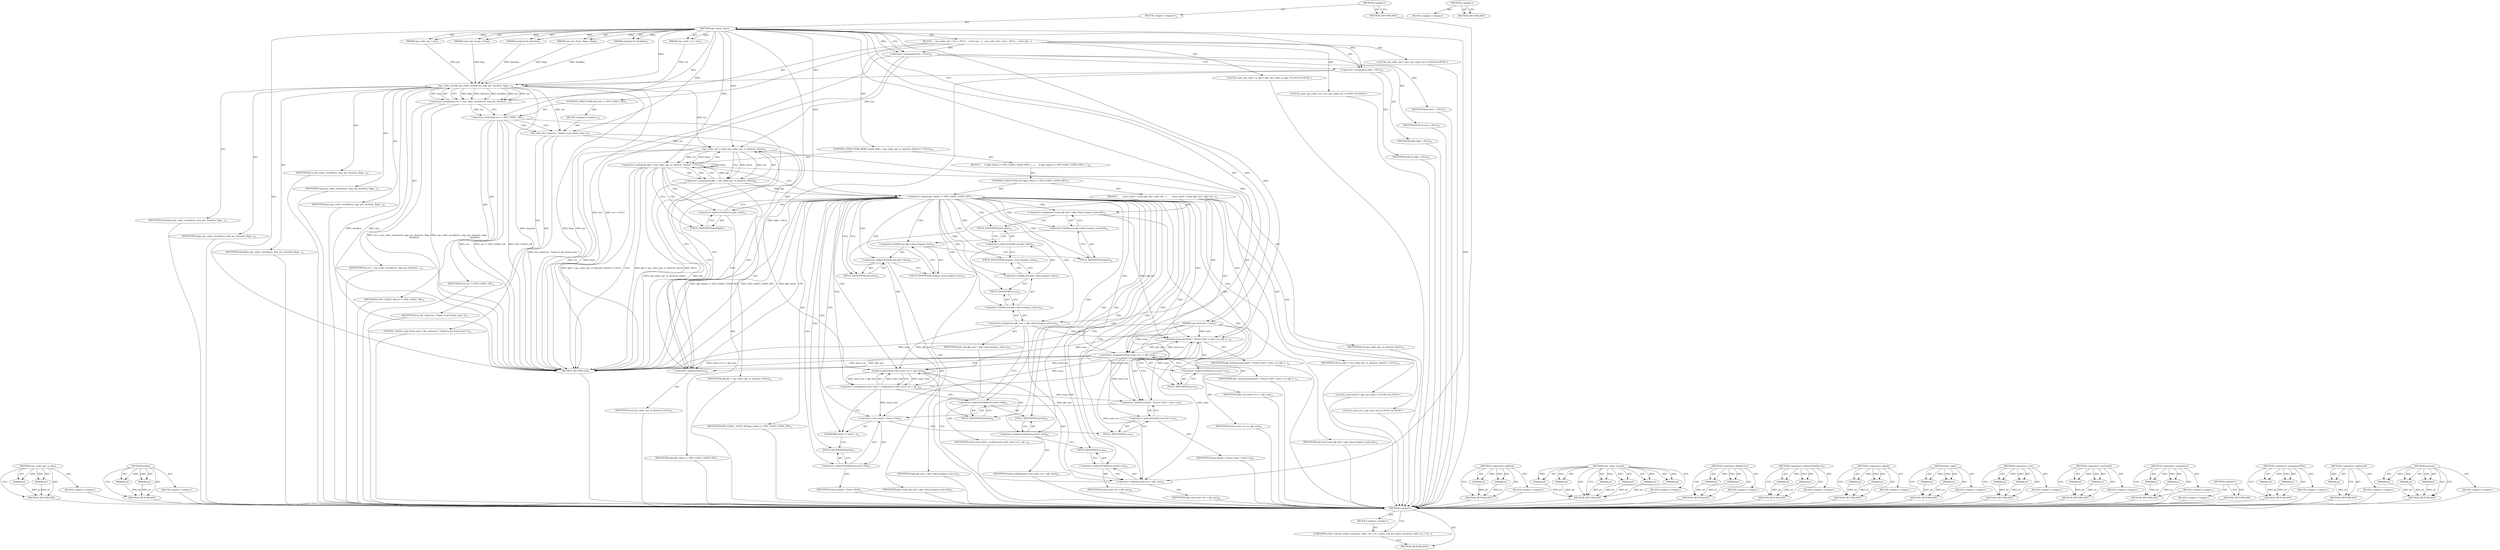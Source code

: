 digraph "&lt;global&gt;" {
vulnerable_173 [label=<(METHOD,vpx_codec_get_cx_data)>];
vulnerable_174 [label=<(PARAM,p1)>];
vulnerable_175 [label=<(PARAM,p2)>];
vulnerable_176 [label=<(BLOCK,&lt;empty&gt;,&lt;empty&gt;)>];
vulnerable_177 [label=<(METHOD_RETURN,ANY)>];
vulnerable_197 [label=<(METHOD,realloc)>];
vulnerable_198 [label=<(PARAM,p1)>];
vulnerable_199 [label=<(PARAM,p2)>];
vulnerable_200 [label=<(BLOCK,&lt;empty&gt;,&lt;empty&gt;)>];
vulnerable_201 [label=<(METHOD_RETURN,ANY)>];
vulnerable_6 [label=<(METHOD,&lt;global&gt;)<SUB>1</SUB>>];
vulnerable_7 [label=<(BLOCK,&lt;empty&gt;,&lt;empty&gt;)<SUB>1</SUB>>];
vulnerable_8 [label=<(METHOD,get_frame_stats)<SUB>1</SUB>>];
vulnerable_9 [label=<(PARAM,vpx_codec_ctx_t *ctx)<SUB>1</SUB>>];
vulnerable_10 [label=<(PARAM,const vpx_image_t *img)<SUB>2</SUB>>];
vulnerable_11 [label=<(PARAM,vpx_codec_pts_t pts)<SUB>3</SUB>>];
vulnerable_12 [label=<(PARAM,unsigned int duration)<SUB>4</SUB>>];
vulnerable_13 [label=<(PARAM,vpx_enc_frame_flags_t flags)<SUB>5</SUB>>];
vulnerable_14 [label=<(PARAM,unsigned int deadline)<SUB>6</SUB>>];
vulnerable_15 [label=<(PARAM,vpx_fixed_buf_t *stats)<SUB>7</SUB>>];
vulnerable_16 [label=<(BLOCK,{
   vpx_codec_iter_t iter = NULL;
   const vpx...,{
   vpx_codec_iter_t iter = NULL;
   const vpx...)<SUB>7</SUB>>];
vulnerable_17 [label="<(LOCAL,vpx_codec_iter_t iter: vpx_codec_iter_t)<SUB>8</SUB>>"];
vulnerable_18 [label=<(&lt;operator&gt;.assignment,iter = NULL)<SUB>8</SUB>>];
vulnerable_19 [label=<(IDENTIFIER,iter,iter = NULL)<SUB>8</SUB>>];
vulnerable_20 [label=<(IDENTIFIER,NULL,iter = NULL)<SUB>8</SUB>>];
vulnerable_21 [label="<(LOCAL,const vpx_codec_cx_pkt_t* pkt: vpx_codec_cx_pkt_t*)<SUB>9</SUB>>"];
vulnerable_22 [label=<(&lt;operator&gt;.assignment,*pkt = NULL)<SUB>9</SUB>>];
vulnerable_23 [label=<(IDENTIFIER,pkt,*pkt = NULL)<SUB>9</SUB>>];
vulnerable_24 [label=<(IDENTIFIER,NULL,*pkt = NULL)<SUB>9</SUB>>];
vulnerable_25 [label="<(LOCAL,const vpx_codec_err_t res: vpx_codec_err_t)<SUB>10</SUB>>"];
vulnerable_26 [label=<(&lt;operator&gt;.assignment,res = vpx_codec_encode(ctx, img, pts, duration,...)<SUB>10</SUB>>];
vulnerable_27 [label=<(IDENTIFIER,res,res = vpx_codec_encode(ctx, img, pts, duration,...)<SUB>10</SUB>>];
vulnerable_28 [label=<(vpx_codec_encode,vpx_codec_encode(ctx, img, pts, duration, flags...)<SUB>10</SUB>>];
vulnerable_29 [label=<(IDENTIFIER,ctx,vpx_codec_encode(ctx, img, pts, duration, flags...)<SUB>10</SUB>>];
vulnerable_30 [label=<(IDENTIFIER,img,vpx_codec_encode(ctx, img, pts, duration, flags...)<SUB>10</SUB>>];
vulnerable_31 [label=<(IDENTIFIER,pts,vpx_codec_encode(ctx, img, pts, duration, flags...)<SUB>10</SUB>>];
vulnerable_32 [label=<(IDENTIFIER,duration,vpx_codec_encode(ctx, img, pts, duration, flags...)<SUB>10</SUB>>];
vulnerable_33 [label=<(IDENTIFIER,flags,vpx_codec_encode(ctx, img, pts, duration, flags...)<SUB>10</SUB>>];
vulnerable_34 [label=<(IDENTIFIER,deadline,vpx_codec_encode(ctx, img, pts, duration, flags...)<SUB>11</SUB>>];
vulnerable_35 [label=<(CONTROL_STRUCTURE,IF,if (res != VPX_CODEC_OK))<SUB>12</SUB>>];
vulnerable_36 [label=<(&lt;operator&gt;.notEquals,res != VPX_CODEC_OK)<SUB>12</SUB>>];
vulnerable_37 [label=<(IDENTIFIER,res,res != VPX_CODEC_OK)<SUB>12</SUB>>];
vulnerable_38 [label=<(IDENTIFIER,VPX_CODEC_OK,res != VPX_CODEC_OK)<SUB>12</SUB>>];
vulnerable_39 [label=<(BLOCK,&lt;empty&gt;,&lt;empty&gt;)<SUB>14</SUB>>];
vulnerable_40 [label=<(die_codec,die_codec(ctx, &quot;Failed to get frame stats.&quot;))<SUB>14</SUB>>];
vulnerable_41 [label=<(IDENTIFIER,ctx,die_codec(ctx, &quot;Failed to get frame stats.&quot;))<SUB>14</SUB>>];
vulnerable_42 [label=<(LITERAL,&quot;Failed to get frame stats.&quot;,die_codec(ctx, &quot;Failed to get frame stats.&quot;))<SUB>14</SUB>>];
vulnerable_43 [label=<(CONTROL_STRUCTURE,WHILE,while ((pkt = vpx_codec_get_cx_data(ctx, &amp;iter)) != NULL))<SUB>16</SUB>>];
vulnerable_44 [label=<(&lt;operator&gt;.notEquals,(pkt = vpx_codec_get_cx_data(ctx, &amp;iter)) != NULL)<SUB>16</SUB>>];
vulnerable_45 [label=<(&lt;operator&gt;.assignment,pkt = vpx_codec_get_cx_data(ctx, &amp;iter))<SUB>16</SUB>>];
vulnerable_46 [label=<(IDENTIFIER,pkt,pkt = vpx_codec_get_cx_data(ctx, &amp;iter))<SUB>16</SUB>>];
vulnerable_47 [label=<(vpx_codec_get_cx_data,vpx_codec_get_cx_data(ctx, &amp;iter))<SUB>16</SUB>>];
vulnerable_48 [label=<(IDENTIFIER,ctx,vpx_codec_get_cx_data(ctx, &amp;iter))<SUB>16</SUB>>];
vulnerable_49 [label=<(&lt;operator&gt;.addressOf,&amp;iter)<SUB>16</SUB>>];
vulnerable_50 [label=<(IDENTIFIER,iter,vpx_codec_get_cx_data(ctx, &amp;iter))<SUB>16</SUB>>];
vulnerable_51 [label=<(IDENTIFIER,NULL,(pkt = vpx_codec_get_cx_data(ctx, &amp;iter)) != NULL)<SUB>16</SUB>>];
vulnerable_52 [label=<(BLOCK,{
     if (pkt-&gt;kind == VPX_CODEC_STATS_PKT) {
...,{
     if (pkt-&gt;kind == VPX_CODEC_STATS_PKT) {
...)<SUB>16</SUB>>];
vulnerable_53 [label=<(CONTROL_STRUCTURE,IF,if (pkt-&gt;kind == VPX_CODEC_STATS_PKT))<SUB>17</SUB>>];
vulnerable_54 [label=<(&lt;operator&gt;.equals,pkt-&gt;kind == VPX_CODEC_STATS_PKT)<SUB>17</SUB>>];
vulnerable_55 [label=<(&lt;operator&gt;.indirectFieldAccess,pkt-&gt;kind)<SUB>17</SUB>>];
vulnerable_56 [label=<(IDENTIFIER,pkt,pkt-&gt;kind == VPX_CODEC_STATS_PKT)<SUB>17</SUB>>];
vulnerable_57 [label=<(FIELD_IDENTIFIER,kind,kind)<SUB>17</SUB>>];
vulnerable_58 [label=<(IDENTIFIER,VPX_CODEC_STATS_PKT,pkt-&gt;kind == VPX_CODEC_STATS_PKT)<SUB>17</SUB>>];
vulnerable_59 [label=<(BLOCK,{
       const uint8_t *const pkt_buf = pkt-&gt;da...,{
       const uint8_t *const pkt_buf = pkt-&gt;da...)<SUB>17</SUB>>];
vulnerable_60 [label="<(LOCAL,const uint8_t* pkt_buf: uint8_t*)<SUB>18</SUB>>"];
vulnerable_61 [label=<(&lt;operator&gt;.assignment,*const pkt_buf = pkt-&gt;data.twopass_stats.buf)<SUB>18</SUB>>];
vulnerable_62 [label=<(IDENTIFIER,pkt_buf,*const pkt_buf = pkt-&gt;data.twopass_stats.buf)<SUB>18</SUB>>];
vulnerable_63 [label=<(&lt;operator&gt;.fieldAccess,pkt-&gt;data.twopass_stats.buf)<SUB>18</SUB>>];
vulnerable_64 [label=<(&lt;operator&gt;.fieldAccess,pkt-&gt;data.twopass_stats)<SUB>18</SUB>>];
vulnerable_65 [label=<(&lt;operator&gt;.indirectFieldAccess,pkt-&gt;data)<SUB>18</SUB>>];
vulnerable_66 [label=<(IDENTIFIER,pkt,*const pkt_buf = pkt-&gt;data.twopass_stats.buf)<SUB>18</SUB>>];
vulnerable_67 [label=<(FIELD_IDENTIFIER,data,data)<SUB>18</SUB>>];
vulnerable_68 [label=<(FIELD_IDENTIFIER,twopass_stats,twopass_stats)<SUB>18</SUB>>];
vulnerable_69 [label=<(FIELD_IDENTIFIER,buf,buf)<SUB>18</SUB>>];
vulnerable_70 [label="<(LOCAL,const size_t pkt_size: size_t)<SUB>19</SUB>>"];
vulnerable_71 [label=<(&lt;operator&gt;.assignment,pkt_size = pkt-&gt;data.twopass_stats.sz)<SUB>19</SUB>>];
vulnerable_72 [label=<(IDENTIFIER,pkt_size,pkt_size = pkt-&gt;data.twopass_stats.sz)<SUB>19</SUB>>];
vulnerable_73 [label=<(&lt;operator&gt;.fieldAccess,pkt-&gt;data.twopass_stats.sz)<SUB>19</SUB>>];
vulnerable_74 [label=<(&lt;operator&gt;.fieldAccess,pkt-&gt;data.twopass_stats)<SUB>19</SUB>>];
vulnerable_75 [label=<(&lt;operator&gt;.indirectFieldAccess,pkt-&gt;data)<SUB>19</SUB>>];
vulnerable_76 [label=<(IDENTIFIER,pkt,pkt_size = pkt-&gt;data.twopass_stats.sz)<SUB>19</SUB>>];
vulnerable_77 [label=<(FIELD_IDENTIFIER,data,data)<SUB>19</SUB>>];
vulnerable_78 [label=<(FIELD_IDENTIFIER,twopass_stats,twopass_stats)<SUB>19</SUB>>];
vulnerable_79 [label=<(FIELD_IDENTIFIER,sz,sz)<SUB>19</SUB>>];
vulnerable_80 [label=<(&lt;operator&gt;.assignment,stats-&gt;buf = realloc(stats-&gt;buf, stats-&gt;sz + pk...)<SUB>20</SUB>>];
vulnerable_81 [label=<(&lt;operator&gt;.indirectFieldAccess,stats-&gt;buf)<SUB>20</SUB>>];
vulnerable_82 [label=<(IDENTIFIER,stats,stats-&gt;buf = realloc(stats-&gt;buf, stats-&gt;sz + pk...)<SUB>20</SUB>>];
vulnerable_83 [label=<(FIELD_IDENTIFIER,buf,buf)<SUB>20</SUB>>];
vulnerable_84 [label=<(realloc,realloc(stats-&gt;buf, stats-&gt;sz + pkt_size))<SUB>20</SUB>>];
vulnerable_85 [label=<(&lt;operator&gt;.indirectFieldAccess,stats-&gt;buf)<SUB>20</SUB>>];
vulnerable_86 [label=<(IDENTIFIER,stats,realloc(stats-&gt;buf, stats-&gt;sz + pkt_size))<SUB>20</SUB>>];
vulnerable_87 [label=<(FIELD_IDENTIFIER,buf,buf)<SUB>20</SUB>>];
vulnerable_88 [label=<(&lt;operator&gt;.addition,stats-&gt;sz + pkt_size)<SUB>20</SUB>>];
vulnerable_89 [label=<(&lt;operator&gt;.indirectFieldAccess,stats-&gt;sz)<SUB>20</SUB>>];
vulnerable_90 [label=<(IDENTIFIER,stats,stats-&gt;sz + pkt_size)<SUB>20</SUB>>];
vulnerable_91 [label=<(FIELD_IDENTIFIER,sz,sz)<SUB>20</SUB>>];
vulnerable_92 [label=<(IDENTIFIER,pkt_size,stats-&gt;sz + pkt_size)<SUB>20</SUB>>];
vulnerable_93 [label=<(memcpy,memcpy((uint8_t *)stats-&gt;buf + stats-&gt;sz, pkt_b...)<SUB>21</SUB>>];
vulnerable_94 [label=<(&lt;operator&gt;.addition,(uint8_t *)stats-&gt;buf + stats-&gt;sz)<SUB>21</SUB>>];
vulnerable_95 [label=<(&lt;operator&gt;.cast,(uint8_t *)stats-&gt;buf)<SUB>21</SUB>>];
vulnerable_96 [label=<(UNKNOWN,uint8_t *,uint8_t *)<SUB>21</SUB>>];
vulnerable_97 [label=<(&lt;operator&gt;.indirectFieldAccess,stats-&gt;buf)<SUB>21</SUB>>];
vulnerable_98 [label=<(IDENTIFIER,stats,(uint8_t *)stats-&gt;buf)<SUB>21</SUB>>];
vulnerable_99 [label=<(FIELD_IDENTIFIER,buf,buf)<SUB>21</SUB>>];
vulnerable_100 [label=<(&lt;operator&gt;.indirectFieldAccess,stats-&gt;sz)<SUB>21</SUB>>];
vulnerable_101 [label=<(IDENTIFIER,stats,(uint8_t *)stats-&gt;buf + stats-&gt;sz)<SUB>21</SUB>>];
vulnerable_102 [label=<(FIELD_IDENTIFIER,sz,sz)<SUB>21</SUB>>];
vulnerable_103 [label=<(IDENTIFIER,pkt_buf,memcpy((uint8_t *)stats-&gt;buf + stats-&gt;sz, pkt_b...)<SUB>21</SUB>>];
vulnerable_104 [label=<(IDENTIFIER,pkt_size,memcpy((uint8_t *)stats-&gt;buf + stats-&gt;sz, pkt_b...)<SUB>21</SUB>>];
vulnerable_105 [label=<(&lt;operator&gt;.assignmentPlus,stats-&gt;sz += pkt_size)<SUB>23</SUB>>];
vulnerable_106 [label=<(&lt;operator&gt;.indirectFieldAccess,stats-&gt;sz)<SUB>23</SUB>>];
vulnerable_107 [label=<(IDENTIFIER,stats,stats-&gt;sz += pkt_size)<SUB>23</SUB>>];
vulnerable_108 [label=<(FIELD_IDENTIFIER,sz,sz)<SUB>23</SUB>>];
vulnerable_109 [label=<(IDENTIFIER,pkt_size,stats-&gt;sz += pkt_size)<SUB>23</SUB>>];
vulnerable_110 [label=<(METHOD_RETURN,void)<SUB>1</SUB>>];
vulnerable_112 [label=<(METHOD_RETURN,ANY)<SUB>1</SUB>>];
vulnerable_202 [label=<(METHOD,&lt;operator&gt;.addition)>];
vulnerable_203 [label=<(PARAM,p1)>];
vulnerable_204 [label=<(PARAM,p2)>];
vulnerable_205 [label=<(BLOCK,&lt;empty&gt;,&lt;empty&gt;)>];
vulnerable_206 [label=<(METHOD_RETURN,ANY)>];
vulnerable_154 [label=<(METHOD,vpx_codec_encode)>];
vulnerable_155 [label=<(PARAM,p1)>];
vulnerable_156 [label=<(PARAM,p2)>];
vulnerable_157 [label=<(PARAM,p3)>];
vulnerable_158 [label=<(PARAM,p4)>];
vulnerable_159 [label=<(PARAM,p5)>];
vulnerable_160 [label=<(PARAM,p6)>];
vulnerable_161 [label=<(BLOCK,&lt;empty&gt;,&lt;empty&gt;)>];
vulnerable_162 [label=<(METHOD_RETURN,ANY)>];
vulnerable_192 [label=<(METHOD,&lt;operator&gt;.fieldAccess)>];
vulnerable_193 [label=<(PARAM,p1)>];
vulnerable_194 [label=<(PARAM,p2)>];
vulnerable_195 [label=<(BLOCK,&lt;empty&gt;,&lt;empty&gt;)>];
vulnerable_196 [label=<(METHOD_RETURN,ANY)>];
vulnerable_187 [label=<(METHOD,&lt;operator&gt;.indirectFieldAccess)>];
vulnerable_188 [label=<(PARAM,p1)>];
vulnerable_189 [label=<(PARAM,p2)>];
vulnerable_190 [label=<(BLOCK,&lt;empty&gt;,&lt;empty&gt;)>];
vulnerable_191 [label=<(METHOD_RETURN,ANY)>];
vulnerable_182 [label=<(METHOD,&lt;operator&gt;.equals)>];
vulnerable_183 [label=<(PARAM,p1)>];
vulnerable_184 [label=<(PARAM,p2)>];
vulnerable_185 [label=<(BLOCK,&lt;empty&gt;,&lt;empty&gt;)>];
vulnerable_186 [label=<(METHOD_RETURN,ANY)>];
vulnerable_168 [label=<(METHOD,die_codec)>];
vulnerable_169 [label=<(PARAM,p1)>];
vulnerable_170 [label=<(PARAM,p2)>];
vulnerable_171 [label=<(BLOCK,&lt;empty&gt;,&lt;empty&gt;)>];
vulnerable_172 [label=<(METHOD_RETURN,ANY)>];
vulnerable_213 [label=<(METHOD,&lt;operator&gt;.cast)>];
vulnerable_214 [label=<(PARAM,p1)>];
vulnerable_215 [label=<(PARAM,p2)>];
vulnerable_216 [label=<(BLOCK,&lt;empty&gt;,&lt;empty&gt;)>];
vulnerable_217 [label=<(METHOD_RETURN,ANY)>];
vulnerable_163 [label=<(METHOD,&lt;operator&gt;.notEquals)>];
vulnerable_164 [label=<(PARAM,p1)>];
vulnerable_165 [label=<(PARAM,p2)>];
vulnerable_166 [label=<(BLOCK,&lt;empty&gt;,&lt;empty&gt;)>];
vulnerable_167 [label=<(METHOD_RETURN,ANY)>];
vulnerable_149 [label=<(METHOD,&lt;operator&gt;.assignment)>];
vulnerable_150 [label=<(PARAM,p1)>];
vulnerable_151 [label=<(PARAM,p2)>];
vulnerable_152 [label=<(BLOCK,&lt;empty&gt;,&lt;empty&gt;)>];
vulnerable_153 [label=<(METHOD_RETURN,ANY)>];
vulnerable_143 [label=<(METHOD,&lt;global&gt;)<SUB>1</SUB>>];
vulnerable_144 [label=<(BLOCK,&lt;empty&gt;,&lt;empty&gt;)>];
vulnerable_145 [label=<(METHOD_RETURN,ANY)>];
vulnerable_218 [label=<(METHOD,&lt;operator&gt;.assignmentPlus)>];
vulnerable_219 [label=<(PARAM,p1)>];
vulnerable_220 [label=<(PARAM,p2)>];
vulnerable_221 [label=<(BLOCK,&lt;empty&gt;,&lt;empty&gt;)>];
vulnerable_222 [label=<(METHOD_RETURN,ANY)>];
vulnerable_178 [label=<(METHOD,&lt;operator&gt;.addressOf)>];
vulnerable_179 [label=<(PARAM,p1)>];
vulnerable_180 [label=<(BLOCK,&lt;empty&gt;,&lt;empty&gt;)>];
vulnerable_181 [label=<(METHOD_RETURN,ANY)>];
vulnerable_207 [label=<(METHOD,memcpy)>];
vulnerable_208 [label=<(PARAM,p1)>];
vulnerable_209 [label=<(PARAM,p2)>];
vulnerable_210 [label=<(PARAM,p3)>];
vulnerable_211 [label=<(BLOCK,&lt;empty&gt;,&lt;empty&gt;)>];
vulnerable_212 [label=<(METHOD_RETURN,ANY)>];
fixed_6 [label=<(METHOD,&lt;global&gt;)<SUB>1</SUB>>];
fixed_7 [label=<(BLOCK,&lt;empty&gt;,&lt;empty&gt;)<SUB>1</SUB>>];
fixed_8 [label=<(UNKNOWN,static void get_frame_stats(vpx_codec_ctx_t *ct...,static void get_frame_stats(vpx_codec_ctx_t *ct...)<SUB>1</SUB>>];
fixed_9 [label=<(METHOD_RETURN,ANY)<SUB>1</SUB>>];
fixed_14 [label=<(METHOD,&lt;global&gt;)<SUB>1</SUB>>];
fixed_15 [label=<(BLOCK,&lt;empty&gt;,&lt;empty&gt;)>];
fixed_16 [label=<(METHOD_RETURN,ANY)>];
vulnerable_173 -> vulnerable_174  [key=0, label="AST: "];
vulnerable_173 -> vulnerable_174  [key=1, label="DDG: "];
vulnerable_173 -> vulnerable_176  [key=0, label="AST: "];
vulnerable_173 -> vulnerable_175  [key=0, label="AST: "];
vulnerable_173 -> vulnerable_175  [key=1, label="DDG: "];
vulnerable_173 -> vulnerable_177  [key=0, label="AST: "];
vulnerable_173 -> vulnerable_177  [key=1, label="CFG: "];
vulnerable_174 -> vulnerable_177  [key=0, label="DDG: p1"];
vulnerable_175 -> vulnerable_177  [key=0, label="DDG: p2"];
vulnerable_176 -> fixed_6  [key=0];
vulnerable_177 -> fixed_6  [key=0];
vulnerable_197 -> vulnerable_198  [key=0, label="AST: "];
vulnerable_197 -> vulnerable_198  [key=1, label="DDG: "];
vulnerable_197 -> vulnerable_200  [key=0, label="AST: "];
vulnerable_197 -> vulnerable_199  [key=0, label="AST: "];
vulnerable_197 -> vulnerable_199  [key=1, label="DDG: "];
vulnerable_197 -> vulnerable_201  [key=0, label="AST: "];
vulnerable_197 -> vulnerable_201  [key=1, label="CFG: "];
vulnerable_198 -> vulnerable_201  [key=0, label="DDG: p1"];
vulnerable_199 -> vulnerable_201  [key=0, label="DDG: p2"];
vulnerable_200 -> fixed_6  [key=0];
vulnerable_201 -> fixed_6  [key=0];
vulnerable_6 -> vulnerable_7  [key=0, label="AST: "];
vulnerable_6 -> vulnerable_112  [key=0, label="AST: "];
vulnerable_6 -> vulnerable_112  [key=1, label="CFG: "];
vulnerable_7 -> vulnerable_8  [key=0, label="AST: "];
vulnerable_8 -> vulnerable_9  [key=0, label="AST: "];
vulnerable_8 -> vulnerable_9  [key=1, label="DDG: "];
vulnerable_8 -> vulnerable_10  [key=0, label="AST: "];
vulnerable_8 -> vulnerable_10  [key=1, label="DDG: "];
vulnerable_8 -> vulnerable_11  [key=0, label="AST: "];
vulnerable_8 -> vulnerable_11  [key=1, label="DDG: "];
vulnerable_8 -> vulnerable_12  [key=0, label="AST: "];
vulnerable_8 -> vulnerable_12  [key=1, label="DDG: "];
vulnerable_8 -> vulnerable_13  [key=0, label="AST: "];
vulnerable_8 -> vulnerable_13  [key=1, label="DDG: "];
vulnerable_8 -> vulnerable_14  [key=0, label="AST: "];
vulnerable_8 -> vulnerable_14  [key=1, label="DDG: "];
vulnerable_8 -> vulnerable_15  [key=0, label="AST: "];
vulnerable_8 -> vulnerable_15  [key=1, label="DDG: "];
vulnerable_8 -> vulnerable_16  [key=0, label="AST: "];
vulnerable_8 -> vulnerable_110  [key=0, label="AST: "];
vulnerable_8 -> vulnerable_18  [key=0, label="CFG: "];
vulnerable_8 -> vulnerable_18  [key=1, label="DDG: "];
vulnerable_8 -> vulnerable_22  [key=0, label="DDG: "];
vulnerable_8 -> vulnerable_28  [key=0, label="DDG: "];
vulnerable_8 -> vulnerable_36  [key=0, label="DDG: "];
vulnerable_8 -> vulnerable_44  [key=0, label="DDG: "];
vulnerable_8 -> vulnerable_40  [key=0, label="DDG: "];
vulnerable_8 -> vulnerable_47  [key=0, label="DDG: "];
vulnerable_8 -> vulnerable_54  [key=0, label="DDG: "];
vulnerable_8 -> vulnerable_105  [key=0, label="DDG: "];
vulnerable_8 -> vulnerable_93  [key=0, label="DDG: "];
vulnerable_8 -> vulnerable_84  [key=0, label="DDG: "];
vulnerable_8 -> vulnerable_88  [key=0, label="DDG: "];
vulnerable_9 -> vulnerable_28  [key=0, label="DDG: ctx"];
vulnerable_10 -> vulnerable_28  [key=0, label="DDG: img"];
vulnerable_11 -> vulnerable_28  [key=0, label="DDG: pts"];
vulnerable_12 -> vulnerable_28  [key=0, label="DDG: duration"];
vulnerable_13 -> vulnerable_28  [key=0, label="DDG: flags"];
vulnerable_14 -> vulnerable_28  [key=0, label="DDG: deadline"];
vulnerable_15 -> vulnerable_110  [key=0, label="DDG: stats"];
vulnerable_15 -> vulnerable_93  [key=0, label="DDG: stats"];
vulnerable_15 -> vulnerable_105  [key=0, label="DDG: stats"];
vulnerable_15 -> vulnerable_84  [key=0, label="DDG: stats"];
vulnerable_15 -> vulnerable_94  [key=0, label="DDG: stats"];
vulnerable_15 -> vulnerable_88  [key=0, label="DDG: stats"];
vulnerable_15 -> vulnerable_95  [key=0, label="DDG: stats"];
vulnerable_16 -> vulnerable_17  [key=0, label="AST: "];
vulnerable_16 -> vulnerable_18  [key=0, label="AST: "];
vulnerable_16 -> vulnerable_21  [key=0, label="AST: "];
vulnerable_16 -> vulnerable_22  [key=0, label="AST: "];
vulnerable_16 -> vulnerable_25  [key=0, label="AST: "];
vulnerable_16 -> vulnerable_26  [key=0, label="AST: "];
vulnerable_16 -> vulnerable_35  [key=0, label="AST: "];
vulnerable_16 -> vulnerable_43  [key=0, label="AST: "];
vulnerable_17 -> fixed_6  [key=0];
vulnerable_18 -> vulnerable_19  [key=0, label="AST: "];
vulnerable_18 -> vulnerable_20  [key=0, label="AST: "];
vulnerable_18 -> vulnerable_22  [key=0, label="CFG: "];
vulnerable_18 -> vulnerable_110  [key=0, label="DDG: iter"];
vulnerable_18 -> vulnerable_110  [key=1, label="DDG: iter = NULL"];
vulnerable_18 -> vulnerable_47  [key=0, label="DDG: iter"];
vulnerable_19 -> fixed_6  [key=0];
vulnerable_20 -> fixed_6  [key=0];
vulnerable_21 -> fixed_6  [key=0];
vulnerable_22 -> vulnerable_23  [key=0, label="AST: "];
vulnerable_22 -> vulnerable_24  [key=0, label="AST: "];
vulnerable_22 -> vulnerable_28  [key=0, label="CFG: "];
vulnerable_22 -> vulnerable_110  [key=0, label="DDG: *pkt = NULL"];
vulnerable_23 -> fixed_6  [key=0];
vulnerable_24 -> fixed_6  [key=0];
vulnerable_25 -> fixed_6  [key=0];
vulnerable_26 -> vulnerable_27  [key=0, label="AST: "];
vulnerable_26 -> vulnerable_28  [key=0, label="AST: "];
vulnerable_26 -> vulnerable_36  [key=0, label="CFG: "];
vulnerable_26 -> vulnerable_36  [key=1, label="DDG: res"];
vulnerable_26 -> vulnerable_110  [key=0, label="DDG: vpx_codec_encode(ctx, img, pts, duration, flags,
                                               deadline)"];
vulnerable_26 -> vulnerable_110  [key=1, label="DDG: res = vpx_codec_encode(ctx, img, pts, duration, flags,
                                               deadline)"];
vulnerable_27 -> fixed_6  [key=0];
vulnerable_28 -> vulnerable_29  [key=0, label="AST: "];
vulnerable_28 -> vulnerable_30  [key=0, label="AST: "];
vulnerable_28 -> vulnerable_31  [key=0, label="AST: "];
vulnerable_28 -> vulnerable_32  [key=0, label="AST: "];
vulnerable_28 -> vulnerable_33  [key=0, label="AST: "];
vulnerable_28 -> vulnerable_34  [key=0, label="AST: "];
vulnerable_28 -> vulnerable_26  [key=0, label="CFG: "];
vulnerable_28 -> vulnerable_26  [key=1, label="DDG: flags"];
vulnerable_28 -> vulnerable_26  [key=2, label="DDG: duration"];
vulnerable_28 -> vulnerable_26  [key=3, label="DDG: deadline"];
vulnerable_28 -> vulnerable_26  [key=4, label="DDG: pts"];
vulnerable_28 -> vulnerable_26  [key=5, label="DDG: ctx"];
vulnerable_28 -> vulnerable_26  [key=6, label="DDG: img"];
vulnerable_28 -> vulnerable_110  [key=0, label="DDG: img"];
vulnerable_28 -> vulnerable_110  [key=1, label="DDG: pts"];
vulnerable_28 -> vulnerable_110  [key=2, label="DDG: duration"];
vulnerable_28 -> vulnerable_110  [key=3, label="DDG: flags"];
vulnerable_28 -> vulnerable_110  [key=4, label="DDG: deadline"];
vulnerable_28 -> vulnerable_40  [key=0, label="DDG: ctx"];
vulnerable_28 -> vulnerable_47  [key=0, label="DDG: ctx"];
vulnerable_29 -> fixed_6  [key=0];
vulnerable_30 -> fixed_6  [key=0];
vulnerable_31 -> fixed_6  [key=0];
vulnerable_32 -> fixed_6  [key=0];
vulnerable_33 -> fixed_6  [key=0];
vulnerable_34 -> fixed_6  [key=0];
vulnerable_35 -> vulnerable_36  [key=0, label="AST: "];
vulnerable_35 -> vulnerable_39  [key=0, label="AST: "];
vulnerable_36 -> vulnerable_37  [key=0, label="AST: "];
vulnerable_36 -> vulnerable_38  [key=0, label="AST: "];
vulnerable_36 -> vulnerable_40  [key=0, label="CFG: "];
vulnerable_36 -> vulnerable_40  [key=1, label="CDG: "];
vulnerable_36 -> vulnerable_49  [key=0, label="CFG: "];
vulnerable_36 -> vulnerable_110  [key=0, label="DDG: res"];
vulnerable_36 -> vulnerable_110  [key=1, label="DDG: res != VPX_CODEC_OK"];
vulnerable_36 -> vulnerable_110  [key=2, label="DDG: VPX_CODEC_OK"];
vulnerable_37 -> fixed_6  [key=0];
vulnerable_38 -> fixed_6  [key=0];
vulnerable_39 -> vulnerable_40  [key=0, label="AST: "];
vulnerable_40 -> vulnerable_41  [key=0, label="AST: "];
vulnerable_40 -> vulnerable_42  [key=0, label="AST: "];
vulnerable_40 -> vulnerable_49  [key=0, label="CFG: "];
vulnerable_40 -> vulnerable_110  [key=0, label="DDG: die_codec(ctx, &quot;Failed to get frame stats.&quot;)"];
vulnerable_40 -> vulnerable_47  [key=0, label="DDG: ctx"];
vulnerable_41 -> fixed_6  [key=0];
vulnerable_42 -> fixed_6  [key=0];
vulnerable_43 -> vulnerable_44  [key=0, label="AST: "];
vulnerable_43 -> vulnerable_52  [key=0, label="AST: "];
vulnerable_44 -> vulnerable_45  [key=0, label="AST: "];
vulnerable_44 -> vulnerable_45  [key=1, label="CDG: "];
vulnerable_44 -> vulnerable_51  [key=0, label="AST: "];
vulnerable_44 -> vulnerable_110  [key=0, label="CFG: "];
vulnerable_44 -> vulnerable_110  [key=1, label="DDG: pkt = vpx_codec_get_cx_data(ctx, &amp;iter)"];
vulnerable_44 -> vulnerable_110  [key=2, label="DDG: NULL"];
vulnerable_44 -> vulnerable_110  [key=3, label="DDG: (pkt = vpx_codec_get_cx_data(ctx, &amp;iter)) != NULL"];
vulnerable_44 -> vulnerable_57  [key=0, label="CFG: "];
vulnerable_44 -> vulnerable_57  [key=1, label="CDG: "];
vulnerable_44 -> vulnerable_47  [key=0, label="CDG: "];
vulnerable_44 -> vulnerable_49  [key=0, label="CDG: "];
vulnerable_44 -> vulnerable_44  [key=0, label="CDG: "];
vulnerable_44 -> vulnerable_54  [key=0, label="CDG: "];
vulnerable_44 -> vulnerable_55  [key=0, label="CDG: "];
vulnerable_45 -> vulnerable_46  [key=0, label="AST: "];
vulnerable_45 -> vulnerable_47  [key=0, label="AST: "];
vulnerable_45 -> vulnerable_44  [key=0, label="CFG: "];
vulnerable_45 -> vulnerable_44  [key=1, label="DDG: pkt"];
vulnerable_45 -> vulnerable_110  [key=0, label="DDG: pkt"];
vulnerable_45 -> vulnerable_110  [key=1, label="DDG: vpx_codec_get_cx_data(ctx, &amp;iter)"];
vulnerable_45 -> vulnerable_54  [key=0, label="DDG: pkt"];
vulnerable_46 -> fixed_6  [key=0];
vulnerable_47 -> vulnerable_48  [key=0, label="AST: "];
vulnerable_47 -> vulnerable_49  [key=0, label="AST: "];
vulnerable_47 -> vulnerable_45  [key=0, label="CFG: "];
vulnerable_47 -> vulnerable_45  [key=1, label="DDG: ctx"];
vulnerable_47 -> vulnerable_45  [key=2, label="DDG: &amp;iter"];
vulnerable_47 -> vulnerable_110  [key=0, label="DDG: ctx"];
vulnerable_47 -> vulnerable_110  [key=1, label="DDG: &amp;iter"];
vulnerable_47 -> vulnerable_44  [key=0, label="DDG: ctx"];
vulnerable_47 -> vulnerable_44  [key=1, label="DDG: &amp;iter"];
vulnerable_48 -> fixed_6  [key=0];
vulnerable_49 -> vulnerable_50  [key=0, label="AST: "];
vulnerable_49 -> vulnerable_47  [key=0, label="CFG: "];
vulnerable_50 -> fixed_6  [key=0];
vulnerable_51 -> fixed_6  [key=0];
vulnerable_52 -> vulnerable_53  [key=0, label="AST: "];
vulnerable_53 -> vulnerable_54  [key=0, label="AST: "];
vulnerable_53 -> vulnerable_59  [key=0, label="AST: "];
vulnerable_54 -> vulnerable_55  [key=0, label="AST: "];
vulnerable_54 -> vulnerable_58  [key=0, label="AST: "];
vulnerable_54 -> vulnerable_49  [key=0, label="CFG: "];
vulnerable_54 -> vulnerable_67  [key=0, label="CFG: "];
vulnerable_54 -> vulnerable_67  [key=1, label="CDG: "];
vulnerable_54 -> vulnerable_110  [key=0, label="DDG: pkt-&gt;kind"];
vulnerable_54 -> vulnerable_110  [key=1, label="DDG: pkt-&gt;kind == VPX_CODEC_STATS_PKT"];
vulnerable_54 -> vulnerable_110  [key=2, label="DDG: VPX_CODEC_STATS_PKT"];
vulnerable_54 -> vulnerable_94  [key=0, label="CDG: "];
vulnerable_54 -> vulnerable_68  [key=0, label="CDG: "];
vulnerable_54 -> vulnerable_73  [key=0, label="CDG: "];
vulnerable_54 -> vulnerable_96  [key=0, label="CDG: "];
vulnerable_54 -> vulnerable_77  [key=0, label="CDG: "];
vulnerable_54 -> vulnerable_64  [key=0, label="CDG: "];
vulnerable_54 -> vulnerable_89  [key=0, label="CDG: "];
vulnerable_54 -> vulnerable_75  [key=0, label="CDG: "];
vulnerable_54 -> vulnerable_99  [key=0, label="CDG: "];
vulnerable_54 -> vulnerable_81  [key=0, label="CDG: "];
vulnerable_54 -> vulnerable_84  [key=0, label="CDG: "];
vulnerable_54 -> vulnerable_102  [key=0, label="CDG: "];
vulnerable_54 -> vulnerable_85  [key=0, label="CDG: "];
vulnerable_54 -> vulnerable_69  [key=0, label="CDG: "];
vulnerable_54 -> vulnerable_74  [key=0, label="CDG: "];
vulnerable_54 -> vulnerable_95  [key=0, label="CDG: "];
vulnerable_54 -> vulnerable_106  [key=0, label="CDG: "];
vulnerable_54 -> vulnerable_65  [key=0, label="CDG: "];
vulnerable_54 -> vulnerable_87  [key=0, label="CDG: "];
vulnerable_54 -> vulnerable_97  [key=0, label="CDG: "];
vulnerable_54 -> vulnerable_91  [key=0, label="CDG: "];
vulnerable_54 -> vulnerable_93  [key=0, label="CDG: "];
vulnerable_54 -> vulnerable_79  [key=0, label="CDG: "];
vulnerable_54 -> vulnerable_80  [key=0, label="CDG: "];
vulnerable_54 -> vulnerable_61  [key=0, label="CDG: "];
vulnerable_54 -> vulnerable_83  [key=0, label="CDG: "];
vulnerable_54 -> vulnerable_71  [key=0, label="CDG: "];
vulnerable_54 -> vulnerable_105  [key=0, label="CDG: "];
vulnerable_54 -> vulnerable_100  [key=0, label="CDG: "];
vulnerable_54 -> vulnerable_88  [key=0, label="CDG: "];
vulnerable_54 -> vulnerable_63  [key=0, label="CDG: "];
vulnerable_54 -> vulnerable_108  [key=0, label="CDG: "];
vulnerable_54 -> vulnerable_78  [key=0, label="CDG: "];
vulnerable_55 -> vulnerable_56  [key=0, label="AST: "];
vulnerable_55 -> vulnerable_57  [key=0, label="AST: "];
vulnerable_55 -> vulnerable_54  [key=0, label="CFG: "];
vulnerable_56 -> fixed_6  [key=0];
vulnerable_57 -> vulnerable_55  [key=0, label="CFG: "];
vulnerable_58 -> fixed_6  [key=0];
vulnerable_59 -> vulnerable_60  [key=0, label="AST: "];
vulnerable_59 -> vulnerable_61  [key=0, label="AST: "];
vulnerable_59 -> vulnerable_70  [key=0, label="AST: "];
vulnerable_59 -> vulnerable_71  [key=0, label="AST: "];
vulnerable_59 -> vulnerable_80  [key=0, label="AST: "];
vulnerable_59 -> vulnerable_93  [key=0, label="AST: "];
vulnerable_59 -> vulnerable_105  [key=0, label="AST: "];
vulnerable_60 -> fixed_6  [key=0];
vulnerable_61 -> vulnerable_62  [key=0, label="AST: "];
vulnerable_61 -> vulnerable_63  [key=0, label="AST: "];
vulnerable_61 -> vulnerable_77  [key=0, label="CFG: "];
vulnerable_61 -> vulnerable_93  [key=0, label="DDG: pkt_buf"];
vulnerable_62 -> fixed_6  [key=0];
vulnerable_63 -> vulnerable_64  [key=0, label="AST: "];
vulnerable_63 -> vulnerable_69  [key=0, label="AST: "];
vulnerable_63 -> vulnerable_61  [key=0, label="CFG: "];
vulnerable_64 -> vulnerable_65  [key=0, label="AST: "];
vulnerable_64 -> vulnerable_68  [key=0, label="AST: "];
vulnerable_64 -> vulnerable_69  [key=0, label="CFG: "];
vulnerable_65 -> vulnerable_66  [key=0, label="AST: "];
vulnerable_65 -> vulnerable_67  [key=0, label="AST: "];
vulnerable_65 -> vulnerable_68  [key=0, label="CFG: "];
vulnerable_66 -> fixed_6  [key=0];
vulnerable_67 -> vulnerable_65  [key=0, label="CFG: "];
vulnerable_68 -> vulnerable_64  [key=0, label="CFG: "];
vulnerable_69 -> vulnerable_63  [key=0, label="CFG: "];
vulnerable_70 -> fixed_6  [key=0];
vulnerable_71 -> vulnerable_72  [key=0, label="AST: "];
vulnerable_71 -> vulnerable_73  [key=0, label="AST: "];
vulnerable_71 -> vulnerable_83  [key=0, label="CFG: "];
vulnerable_71 -> vulnerable_93  [key=0, label="DDG: pkt_size"];
vulnerable_71 -> vulnerable_84  [key=0, label="DDG: pkt_size"];
vulnerable_71 -> vulnerable_88  [key=0, label="DDG: pkt_size"];
vulnerable_72 -> fixed_6  [key=0];
vulnerable_73 -> vulnerable_74  [key=0, label="AST: "];
vulnerable_73 -> vulnerable_79  [key=0, label="AST: "];
vulnerable_73 -> vulnerable_71  [key=0, label="CFG: "];
vulnerable_74 -> vulnerable_75  [key=0, label="AST: "];
vulnerable_74 -> vulnerable_78  [key=0, label="AST: "];
vulnerable_74 -> vulnerable_79  [key=0, label="CFG: "];
vulnerable_75 -> vulnerable_76  [key=0, label="AST: "];
vulnerable_75 -> vulnerable_77  [key=0, label="AST: "];
vulnerable_75 -> vulnerable_78  [key=0, label="CFG: "];
vulnerable_76 -> fixed_6  [key=0];
vulnerable_77 -> vulnerable_75  [key=0, label="CFG: "];
vulnerable_78 -> vulnerable_74  [key=0, label="CFG: "];
vulnerable_79 -> vulnerable_73  [key=0, label="CFG: "];
vulnerable_80 -> vulnerable_81  [key=0, label="AST: "];
vulnerable_80 -> vulnerable_84  [key=0, label="AST: "];
vulnerable_80 -> vulnerable_84  [key=1, label="DDG: stats-&gt;buf"];
vulnerable_80 -> vulnerable_96  [key=0, label="CFG: "];
vulnerable_80 -> vulnerable_93  [key=0, label="DDG: stats-&gt;buf"];
vulnerable_80 -> vulnerable_94  [key=0, label="DDG: stats-&gt;buf"];
vulnerable_80 -> vulnerable_95  [key=0, label="DDG: stats-&gt;buf"];
vulnerable_81 -> vulnerable_82  [key=0, label="AST: "];
vulnerable_81 -> vulnerable_83  [key=0, label="AST: "];
vulnerable_81 -> vulnerable_87  [key=0, label="CFG: "];
vulnerable_82 -> fixed_6  [key=0];
vulnerable_83 -> vulnerable_81  [key=0, label="CFG: "];
vulnerable_84 -> vulnerable_85  [key=0, label="AST: "];
vulnerable_84 -> vulnerable_88  [key=0, label="AST: "];
vulnerable_84 -> vulnerable_80  [key=0, label="CFG: "];
vulnerable_84 -> vulnerable_80  [key=1, label="DDG: stats-&gt;buf"];
vulnerable_84 -> vulnerable_80  [key=2, label="DDG: stats-&gt;sz + pkt_size"];
vulnerable_85 -> vulnerable_86  [key=0, label="AST: "];
vulnerable_85 -> vulnerable_87  [key=0, label="AST: "];
vulnerable_85 -> vulnerable_91  [key=0, label="CFG: "];
vulnerable_86 -> fixed_6  [key=0];
vulnerable_87 -> vulnerable_85  [key=0, label="CFG: "];
vulnerable_88 -> vulnerable_89  [key=0, label="AST: "];
vulnerable_88 -> vulnerable_92  [key=0, label="AST: "];
vulnerable_88 -> vulnerable_84  [key=0, label="CFG: "];
vulnerable_89 -> vulnerable_90  [key=0, label="AST: "];
vulnerable_89 -> vulnerable_91  [key=0, label="AST: "];
vulnerable_89 -> vulnerable_88  [key=0, label="CFG: "];
vulnerable_90 -> fixed_6  [key=0];
vulnerable_91 -> vulnerable_89  [key=0, label="CFG: "];
vulnerable_92 -> fixed_6  [key=0];
vulnerable_93 -> vulnerable_94  [key=0, label="AST: "];
vulnerable_93 -> vulnerable_103  [key=0, label="AST: "];
vulnerable_93 -> vulnerable_104  [key=0, label="AST: "];
vulnerable_93 -> vulnerable_108  [key=0, label="CFG: "];
vulnerable_93 -> vulnerable_105  [key=0, label="DDG: pkt_size"];
vulnerable_94 -> vulnerable_95  [key=0, label="AST: "];
vulnerable_94 -> vulnerable_100  [key=0, label="AST: "];
vulnerable_94 -> vulnerable_93  [key=0, label="CFG: "];
vulnerable_95 -> vulnerable_96  [key=0, label="AST: "];
vulnerable_95 -> vulnerable_97  [key=0, label="AST: "];
vulnerable_95 -> vulnerable_102  [key=0, label="CFG: "];
vulnerable_96 -> vulnerable_99  [key=0, label="CFG: "];
vulnerable_97 -> vulnerable_98  [key=0, label="AST: "];
vulnerable_97 -> vulnerable_99  [key=0, label="AST: "];
vulnerable_97 -> vulnerable_95  [key=0, label="CFG: "];
vulnerable_98 -> fixed_6  [key=0];
vulnerable_99 -> vulnerable_97  [key=0, label="CFG: "];
vulnerable_100 -> vulnerable_101  [key=0, label="AST: "];
vulnerable_100 -> vulnerable_102  [key=0, label="AST: "];
vulnerable_100 -> vulnerable_94  [key=0, label="CFG: "];
vulnerable_101 -> fixed_6  [key=0];
vulnerable_102 -> vulnerable_100  [key=0, label="CFG: "];
vulnerable_103 -> fixed_6  [key=0];
vulnerable_104 -> fixed_6  [key=0];
vulnerable_105 -> vulnerable_106  [key=0, label="AST: "];
vulnerable_105 -> vulnerable_109  [key=0, label="AST: "];
vulnerable_105 -> vulnerable_49  [key=0, label="CFG: "];
vulnerable_105 -> vulnerable_110  [key=0, label="DDG: stats-&gt;sz"];
vulnerable_105 -> vulnerable_110  [key=1, label="DDG: pkt_size"];
vulnerable_105 -> vulnerable_110  [key=2, label="DDG: stats-&gt;sz += pkt_size"];
vulnerable_105 -> vulnerable_93  [key=0, label="DDG: stats-&gt;sz"];
vulnerable_105 -> vulnerable_84  [key=0, label="DDG: stats-&gt;sz"];
vulnerable_105 -> vulnerable_94  [key=0, label="DDG: stats-&gt;sz"];
vulnerable_105 -> vulnerable_88  [key=0, label="DDG: stats-&gt;sz"];
vulnerable_106 -> vulnerable_107  [key=0, label="AST: "];
vulnerable_106 -> vulnerable_108  [key=0, label="AST: "];
vulnerable_106 -> vulnerable_105  [key=0, label="CFG: "];
vulnerable_107 -> fixed_6  [key=0];
vulnerable_108 -> vulnerable_106  [key=0, label="CFG: "];
vulnerable_109 -> fixed_6  [key=0];
vulnerable_110 -> fixed_6  [key=0];
vulnerable_112 -> fixed_6  [key=0];
vulnerable_202 -> vulnerable_203  [key=0, label="AST: "];
vulnerable_202 -> vulnerable_203  [key=1, label="DDG: "];
vulnerable_202 -> vulnerable_205  [key=0, label="AST: "];
vulnerable_202 -> vulnerable_204  [key=0, label="AST: "];
vulnerable_202 -> vulnerable_204  [key=1, label="DDG: "];
vulnerable_202 -> vulnerable_206  [key=0, label="AST: "];
vulnerable_202 -> vulnerable_206  [key=1, label="CFG: "];
vulnerable_203 -> vulnerable_206  [key=0, label="DDG: p1"];
vulnerable_204 -> vulnerable_206  [key=0, label="DDG: p2"];
vulnerable_205 -> fixed_6  [key=0];
vulnerable_206 -> fixed_6  [key=0];
vulnerable_154 -> vulnerable_155  [key=0, label="AST: "];
vulnerable_154 -> vulnerable_155  [key=1, label="DDG: "];
vulnerable_154 -> vulnerable_161  [key=0, label="AST: "];
vulnerable_154 -> vulnerable_156  [key=0, label="AST: "];
vulnerable_154 -> vulnerable_156  [key=1, label="DDG: "];
vulnerable_154 -> vulnerable_162  [key=0, label="AST: "];
vulnerable_154 -> vulnerable_162  [key=1, label="CFG: "];
vulnerable_154 -> vulnerable_157  [key=0, label="AST: "];
vulnerable_154 -> vulnerable_157  [key=1, label="DDG: "];
vulnerable_154 -> vulnerable_158  [key=0, label="AST: "];
vulnerable_154 -> vulnerable_158  [key=1, label="DDG: "];
vulnerable_154 -> vulnerable_159  [key=0, label="AST: "];
vulnerable_154 -> vulnerable_159  [key=1, label="DDG: "];
vulnerable_154 -> vulnerable_160  [key=0, label="AST: "];
vulnerable_154 -> vulnerable_160  [key=1, label="DDG: "];
vulnerable_155 -> vulnerable_162  [key=0, label="DDG: p1"];
vulnerable_156 -> vulnerable_162  [key=0, label="DDG: p2"];
vulnerable_157 -> vulnerable_162  [key=0, label="DDG: p3"];
vulnerable_158 -> vulnerable_162  [key=0, label="DDG: p4"];
vulnerable_159 -> vulnerable_162  [key=0, label="DDG: p5"];
vulnerable_160 -> vulnerable_162  [key=0, label="DDG: p6"];
vulnerable_161 -> fixed_6  [key=0];
vulnerable_162 -> fixed_6  [key=0];
vulnerable_192 -> vulnerable_193  [key=0, label="AST: "];
vulnerable_192 -> vulnerable_193  [key=1, label="DDG: "];
vulnerable_192 -> vulnerable_195  [key=0, label="AST: "];
vulnerable_192 -> vulnerable_194  [key=0, label="AST: "];
vulnerable_192 -> vulnerable_194  [key=1, label="DDG: "];
vulnerable_192 -> vulnerable_196  [key=0, label="AST: "];
vulnerable_192 -> vulnerable_196  [key=1, label="CFG: "];
vulnerable_193 -> vulnerable_196  [key=0, label="DDG: p1"];
vulnerable_194 -> vulnerable_196  [key=0, label="DDG: p2"];
vulnerable_195 -> fixed_6  [key=0];
vulnerable_196 -> fixed_6  [key=0];
vulnerable_187 -> vulnerable_188  [key=0, label="AST: "];
vulnerable_187 -> vulnerable_188  [key=1, label="DDG: "];
vulnerable_187 -> vulnerable_190  [key=0, label="AST: "];
vulnerable_187 -> vulnerable_189  [key=0, label="AST: "];
vulnerable_187 -> vulnerable_189  [key=1, label="DDG: "];
vulnerable_187 -> vulnerable_191  [key=0, label="AST: "];
vulnerable_187 -> vulnerable_191  [key=1, label="CFG: "];
vulnerable_188 -> vulnerable_191  [key=0, label="DDG: p1"];
vulnerable_189 -> vulnerable_191  [key=0, label="DDG: p2"];
vulnerable_190 -> fixed_6  [key=0];
vulnerable_191 -> fixed_6  [key=0];
vulnerable_182 -> vulnerable_183  [key=0, label="AST: "];
vulnerable_182 -> vulnerable_183  [key=1, label="DDG: "];
vulnerable_182 -> vulnerable_185  [key=0, label="AST: "];
vulnerable_182 -> vulnerable_184  [key=0, label="AST: "];
vulnerable_182 -> vulnerable_184  [key=1, label="DDG: "];
vulnerable_182 -> vulnerable_186  [key=0, label="AST: "];
vulnerable_182 -> vulnerable_186  [key=1, label="CFG: "];
vulnerable_183 -> vulnerable_186  [key=0, label="DDG: p1"];
vulnerable_184 -> vulnerable_186  [key=0, label="DDG: p2"];
vulnerable_185 -> fixed_6  [key=0];
vulnerable_186 -> fixed_6  [key=0];
vulnerable_168 -> vulnerable_169  [key=0, label="AST: "];
vulnerable_168 -> vulnerable_169  [key=1, label="DDG: "];
vulnerable_168 -> vulnerable_171  [key=0, label="AST: "];
vulnerable_168 -> vulnerable_170  [key=0, label="AST: "];
vulnerable_168 -> vulnerable_170  [key=1, label="DDG: "];
vulnerable_168 -> vulnerable_172  [key=0, label="AST: "];
vulnerable_168 -> vulnerable_172  [key=1, label="CFG: "];
vulnerable_169 -> vulnerable_172  [key=0, label="DDG: p1"];
vulnerable_170 -> vulnerable_172  [key=0, label="DDG: p2"];
vulnerable_171 -> fixed_6  [key=0];
vulnerable_172 -> fixed_6  [key=0];
vulnerable_213 -> vulnerable_214  [key=0, label="AST: "];
vulnerable_213 -> vulnerable_214  [key=1, label="DDG: "];
vulnerable_213 -> vulnerable_216  [key=0, label="AST: "];
vulnerable_213 -> vulnerable_215  [key=0, label="AST: "];
vulnerable_213 -> vulnerable_215  [key=1, label="DDG: "];
vulnerable_213 -> vulnerable_217  [key=0, label="AST: "];
vulnerable_213 -> vulnerable_217  [key=1, label="CFG: "];
vulnerable_214 -> vulnerable_217  [key=0, label="DDG: p1"];
vulnerable_215 -> vulnerable_217  [key=0, label="DDG: p2"];
vulnerable_216 -> fixed_6  [key=0];
vulnerable_217 -> fixed_6  [key=0];
vulnerable_163 -> vulnerable_164  [key=0, label="AST: "];
vulnerable_163 -> vulnerable_164  [key=1, label="DDG: "];
vulnerable_163 -> vulnerable_166  [key=0, label="AST: "];
vulnerable_163 -> vulnerable_165  [key=0, label="AST: "];
vulnerable_163 -> vulnerable_165  [key=1, label="DDG: "];
vulnerable_163 -> vulnerable_167  [key=0, label="AST: "];
vulnerable_163 -> vulnerable_167  [key=1, label="CFG: "];
vulnerable_164 -> vulnerable_167  [key=0, label="DDG: p1"];
vulnerable_165 -> vulnerable_167  [key=0, label="DDG: p2"];
vulnerable_166 -> fixed_6  [key=0];
vulnerable_167 -> fixed_6  [key=0];
vulnerable_149 -> vulnerable_150  [key=0, label="AST: "];
vulnerable_149 -> vulnerable_150  [key=1, label="DDG: "];
vulnerable_149 -> vulnerable_152  [key=0, label="AST: "];
vulnerable_149 -> vulnerable_151  [key=0, label="AST: "];
vulnerable_149 -> vulnerable_151  [key=1, label="DDG: "];
vulnerable_149 -> vulnerable_153  [key=0, label="AST: "];
vulnerable_149 -> vulnerable_153  [key=1, label="CFG: "];
vulnerable_150 -> vulnerable_153  [key=0, label="DDG: p1"];
vulnerable_151 -> vulnerable_153  [key=0, label="DDG: p2"];
vulnerable_152 -> fixed_6  [key=0];
vulnerable_153 -> fixed_6  [key=0];
vulnerable_143 -> vulnerable_144  [key=0, label="AST: "];
vulnerable_143 -> vulnerable_145  [key=0, label="AST: "];
vulnerable_143 -> vulnerable_145  [key=1, label="CFG: "];
vulnerable_144 -> fixed_6  [key=0];
vulnerable_145 -> fixed_6  [key=0];
vulnerable_218 -> vulnerable_219  [key=0, label="AST: "];
vulnerable_218 -> vulnerable_219  [key=1, label="DDG: "];
vulnerable_218 -> vulnerable_221  [key=0, label="AST: "];
vulnerable_218 -> vulnerable_220  [key=0, label="AST: "];
vulnerable_218 -> vulnerable_220  [key=1, label="DDG: "];
vulnerable_218 -> vulnerable_222  [key=0, label="AST: "];
vulnerable_218 -> vulnerable_222  [key=1, label="CFG: "];
vulnerable_219 -> vulnerable_222  [key=0, label="DDG: p1"];
vulnerable_220 -> vulnerable_222  [key=0, label="DDG: p2"];
vulnerable_221 -> fixed_6  [key=0];
vulnerable_222 -> fixed_6  [key=0];
vulnerable_178 -> vulnerable_179  [key=0, label="AST: "];
vulnerable_178 -> vulnerable_179  [key=1, label="DDG: "];
vulnerable_178 -> vulnerable_180  [key=0, label="AST: "];
vulnerable_178 -> vulnerable_181  [key=0, label="AST: "];
vulnerable_178 -> vulnerable_181  [key=1, label="CFG: "];
vulnerable_179 -> vulnerable_181  [key=0, label="DDG: p1"];
vulnerable_180 -> fixed_6  [key=0];
vulnerable_181 -> fixed_6  [key=0];
vulnerable_207 -> vulnerable_208  [key=0, label="AST: "];
vulnerable_207 -> vulnerable_208  [key=1, label="DDG: "];
vulnerable_207 -> vulnerable_211  [key=0, label="AST: "];
vulnerable_207 -> vulnerable_209  [key=0, label="AST: "];
vulnerable_207 -> vulnerable_209  [key=1, label="DDG: "];
vulnerable_207 -> vulnerable_212  [key=0, label="AST: "];
vulnerable_207 -> vulnerable_212  [key=1, label="CFG: "];
vulnerable_207 -> vulnerable_210  [key=0, label="AST: "];
vulnerable_207 -> vulnerable_210  [key=1, label="DDG: "];
vulnerable_208 -> vulnerable_212  [key=0, label="DDG: p1"];
vulnerable_209 -> vulnerable_212  [key=0, label="DDG: p2"];
vulnerable_210 -> vulnerable_212  [key=0, label="DDG: p3"];
vulnerable_211 -> fixed_6  [key=0];
vulnerable_212 -> fixed_6  [key=0];
fixed_6 -> fixed_7  [key=0, label="AST: "];
fixed_6 -> fixed_9  [key=0, label="AST: "];
fixed_6 -> fixed_8  [key=0, label="CFG: "];
fixed_7 -> fixed_8  [key=0, label="AST: "];
fixed_8 -> fixed_9  [key=0, label="CFG: "];
fixed_14 -> fixed_15  [key=0, label="AST: "];
fixed_14 -> fixed_16  [key=0, label="AST: "];
fixed_14 -> fixed_16  [key=1, label="CFG: "];
}
